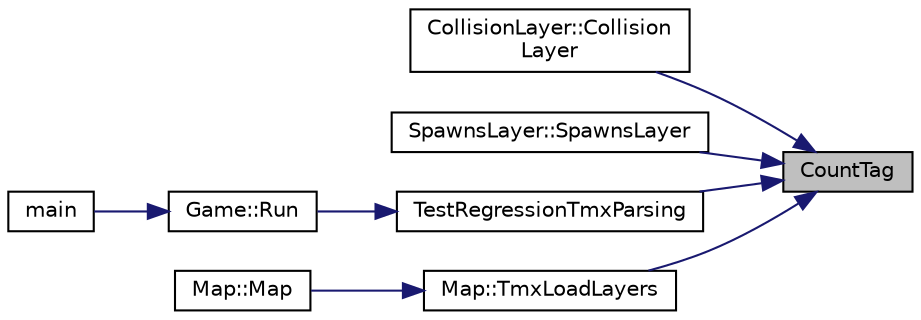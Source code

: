 digraph "CountTag"
{
 // LATEX_PDF_SIZE
  bgcolor="transparent";
  edge [fontname="Helvetica",fontsize="10",labelfontname="Helvetica",labelfontsize="10"];
  node [fontname="Helvetica",fontsize="10",shape=record];
  rankdir="RL";
  Node1 [label="CountTag",height=0.2,width=0.4,color="black", fillcolor="grey75", style="filled", fontcolor="black",tooltip="Compte le nombre d'occurence d'une balise."];
  Node1 -> Node2 [dir="back",color="midnightblue",fontsize="10",style="solid",fontname="Helvetica"];
  Node2 [label="CollisionLayer::Collision\lLayer",height=0.2,width=0.4,color="black",URL="$classCollisionLayer.html#ad7562ed58ac10b8720614008b557a1c1",tooltip="Constructeur par balise."];
  Node1 -> Node3 [dir="back",color="midnightblue",fontsize="10",style="solid",fontname="Helvetica"];
  Node3 [label="SpawnsLayer::SpawnsLayer",height=0.2,width=0.4,color="black",URL="$classSpawnsLayer.html#aeb16f8270a085d422870501d1fcd3409",tooltip="Constructeur avec la balise des spawns du joueur et celle des ennemis."];
  Node1 -> Node4 [dir="back",color="midnightblue",fontsize="10",style="solid",fontname="Helvetica"];
  Node4 [label="TestRegressionTmxParsing",height=0.2,width=0.4,color="black",URL="$tmxParsing_8cpp.html#a9fa1a7abecf83a7b024f031c9ccac69f",tooltip="Fonction de test de regression."];
  Node4 -> Node5 [dir="back",color="midnightblue",fontsize="10",style="solid",fontname="Helvetica"];
  Node5 [label="Game::Run",height=0.2,width=0.4,color="black",URL="$classGame.html#a13910abb0107f073d1627043003b909b",tooltip="Lance le jeu dans le mode selectionné"];
  Node5 -> Node6 [dir="back",color="midnightblue",fontsize="10",style="solid",fontname="Helvetica"];
  Node6 [label="main",height=0.2,width=0.4,color="black",URL="$main_8cpp.html#a0ddf1224851353fc92bfbff6f499fa97",tooltip=" "];
  Node1 -> Node7 [dir="back",color="midnightblue",fontsize="10",style="solid",fontname="Helvetica"];
  Node7 [label="Map::TmxLoadLayers",height=0.2,width=0.4,color="black",URL="$classMap.html#ab57f33273034a118bb9434befbeb4263",tooltip="Charge les données d'un fichier .tmx."];
  Node7 -> Node8 [dir="back",color="midnightblue",fontsize="10",style="solid",fontname="Helvetica"];
  Node8 [label="Map::Map",height=0.2,width=0.4,color="black",URL="$classMap.html#aabdba839fca85548ccc15926cdb5f68a",tooltip="Constructeur prennant en parametre un fichier .tmx et un .tsx."];
}
